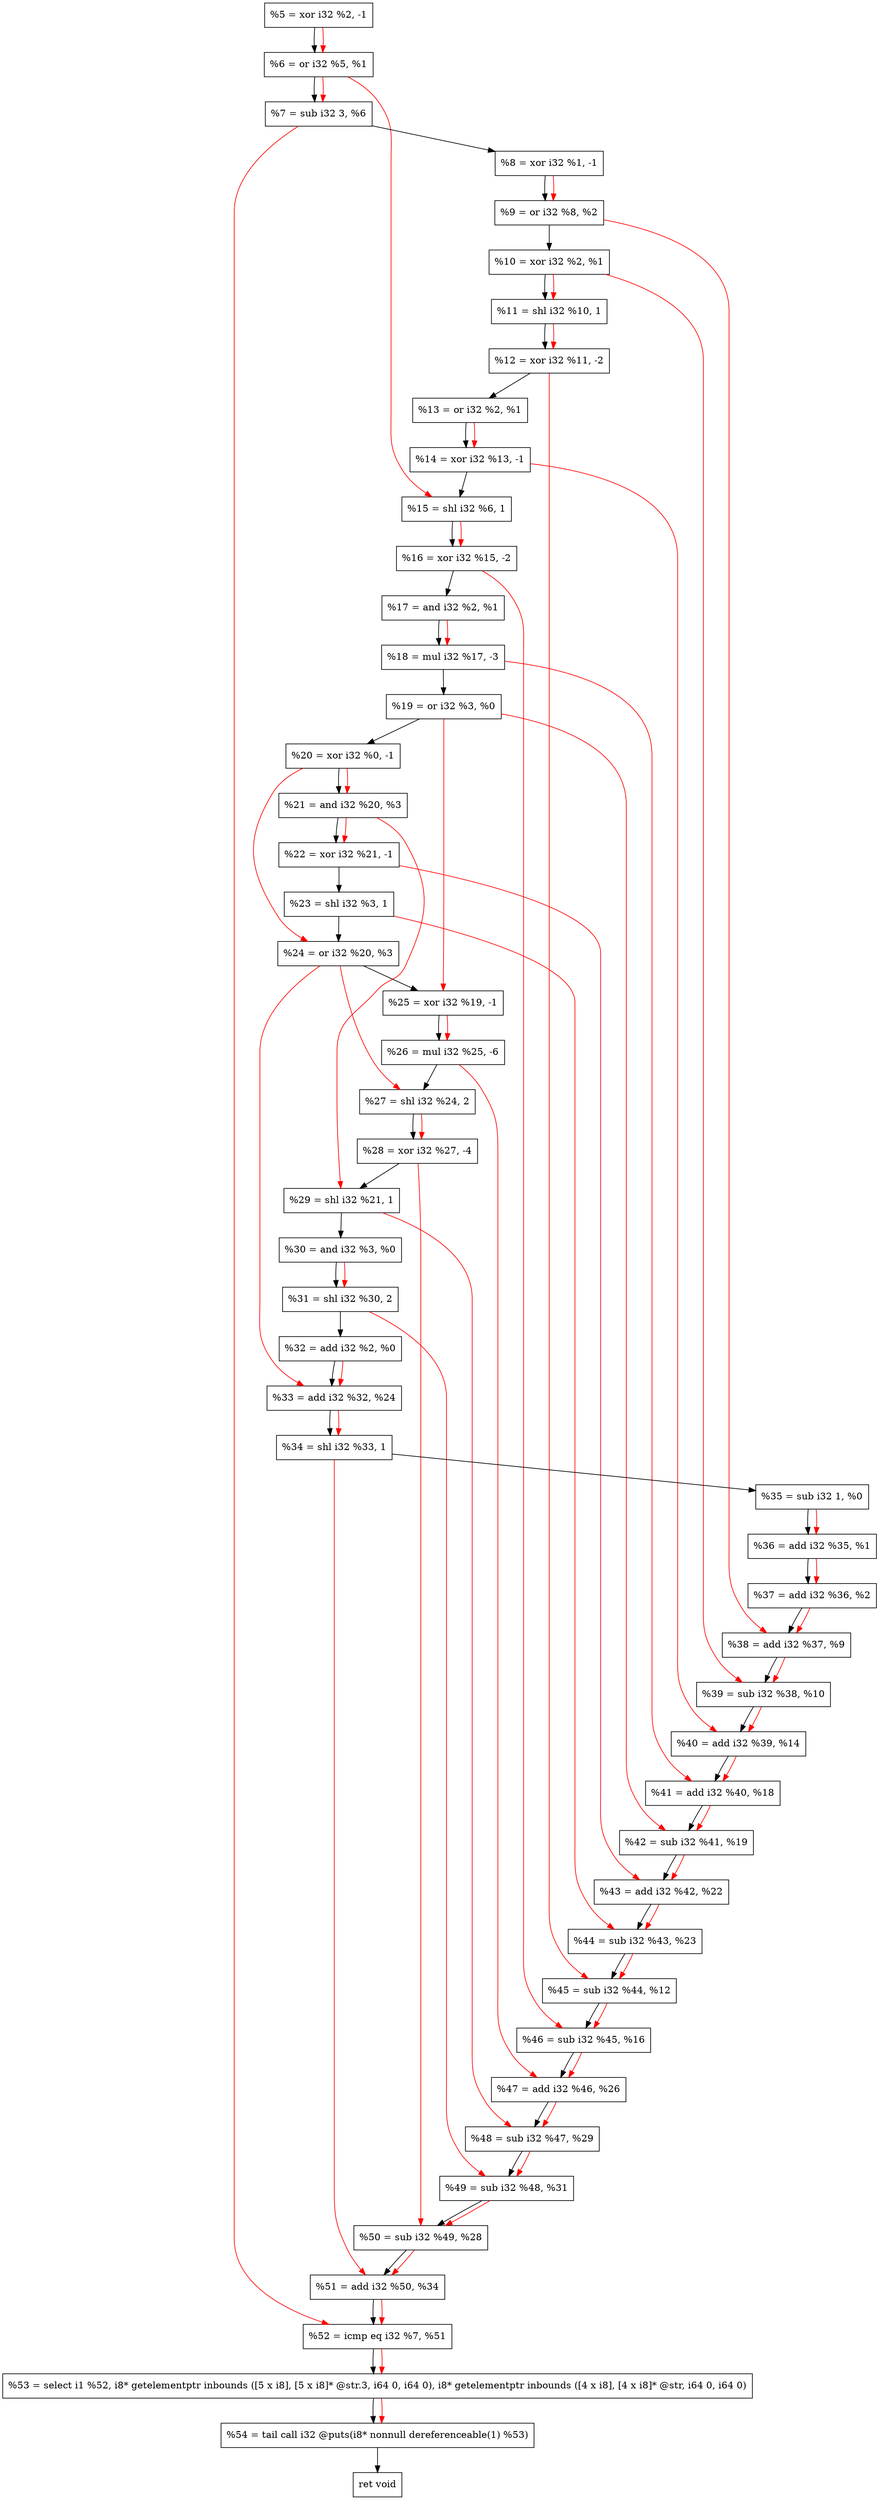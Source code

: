 digraph "DFG for'crackme' function" {
	Node0x5e9d60[shape=record, label="  %5 = xor i32 %2, -1"];
	Node0x5e9dd0[shape=record, label="  %6 = or i32 %5, %1"];
	Node0x5e9e70[shape=record, label="  %7 = sub i32 3, %6"];
	Node0x5e9ee0[shape=record, label="  %8 = xor i32 %1, -1"];
	Node0x5e9f50[shape=record, label="  %9 = or i32 %8, %2"];
	Node0x5e9fc0[shape=record, label="  %10 = xor i32 %2, %1"];
	Node0x5ea060[shape=record, label="  %11 = shl i32 %10, 1"];
	Node0x5ea100[shape=record, label="  %12 = xor i32 %11, -2"];
	Node0x5ea170[shape=record, label="  %13 = or i32 %2, %1"];
	Node0x5ea1e0[shape=record, label="  %14 = xor i32 %13, -1"];
	Node0x5ea250[shape=record, label="  %15 = shl i32 %6, 1"];
	Node0x5ea2c0[shape=record, label="  %16 = xor i32 %15, -2"];
	Node0x5ea330[shape=record, label="  %17 = and i32 %2, %1"];
	Node0x5ea3d0[shape=record, label="  %18 = mul i32 %17, -3"];
	Node0x5ea440[shape=record, label="  %19 = or i32 %3, %0"];
	Node0x5ea4b0[shape=record, label="  %20 = xor i32 %0, -1"];
	Node0x5ea520[shape=record, label="  %21 = and i32 %20, %3"];
	Node0x5ea590[shape=record, label="  %22 = xor i32 %21, -1"];
	Node0x5ea600[shape=record, label="  %23 = shl i32 %3, 1"];
	Node0x5ea670[shape=record, label="  %24 = or i32 %20, %3"];
	Node0x5ea6e0[shape=record, label="  %25 = xor i32 %19, -1"];
	Node0x5ea780[shape=record, label="  %26 = mul i32 %25, -6"];
	Node0x5ea820[shape=record, label="  %27 = shl i32 %24, 2"];
	Node0x5ea8c0[shape=record, label="  %28 = xor i32 %27, -4"];
	Node0x5ea930[shape=record, label="  %29 = shl i32 %21, 1"];
	Node0x5ea9a0[shape=record, label="  %30 = and i32 %3, %0"];
	Node0x5eaa10[shape=record, label="  %31 = shl i32 %30, 2"];
	Node0x5eaa80[shape=record, label="  %32 = add i32 %2, %0"];
	Node0x5ead00[shape=record, label="  %33 = add i32 %32, %24"];
	Node0x5ead70[shape=record, label="  %34 = shl i32 %33, 1"];
	Node0x5eade0[shape=record, label="  %35 = sub i32 1, %0"];
	Node0x5eae50[shape=record, label="  %36 = add i32 %35, %1"];
	Node0x5eaec0[shape=record, label="  %37 = add i32 %36, %2"];
	Node0x5eaf30[shape=record, label="  %38 = add i32 %37, %9"];
	Node0x5eafa0[shape=record, label="  %39 = sub i32 %38, %10"];
	Node0x5eb010[shape=record, label="  %40 = add i32 %39, %14"];
	Node0x5eb080[shape=record, label="  %41 = add i32 %40, %18"];
	Node0x5eb0f0[shape=record, label="  %42 = sub i32 %41, %19"];
	Node0x5eb160[shape=record, label="  %43 = add i32 %42, %22"];
	Node0x5eb1d0[shape=record, label="  %44 = sub i32 %43, %23"];
	Node0x5eb240[shape=record, label="  %45 = sub i32 %44, %12"];
	Node0x5eb2b0[shape=record, label="  %46 = sub i32 %45, %16"];
	Node0x5eb320[shape=record, label="  %47 = add i32 %46, %26"];
	Node0x5eb390[shape=record, label="  %48 = sub i32 %47, %29"];
	Node0x5eb400[shape=record, label="  %49 = sub i32 %48, %31"];
	Node0x5eb470[shape=record, label="  %50 = sub i32 %49, %28"];
	Node0x5eb4e0[shape=record, label="  %51 = add i32 %50, %34"];
	Node0x5eb550[shape=record, label="  %52 = icmp eq i32 %7, %51"];
	Node0x58a268[shape=record, label="  %53 = select i1 %52, i8* getelementptr inbounds ([5 x i8], [5 x i8]* @str.3, i64 0, i64 0), i8* getelementptr inbounds ([4 x i8], [4 x i8]* @str, i64 0, i64 0)"];
	Node0x5eb9f0[shape=record, label="  %54 = tail call i32 @puts(i8* nonnull dereferenceable(1) %53)"];
	Node0x5eba40[shape=record, label="  ret void"];
	Node0x5e9d60 -> Node0x5e9dd0;
	Node0x5e9dd0 -> Node0x5e9e70;
	Node0x5e9e70 -> Node0x5e9ee0;
	Node0x5e9ee0 -> Node0x5e9f50;
	Node0x5e9f50 -> Node0x5e9fc0;
	Node0x5e9fc0 -> Node0x5ea060;
	Node0x5ea060 -> Node0x5ea100;
	Node0x5ea100 -> Node0x5ea170;
	Node0x5ea170 -> Node0x5ea1e0;
	Node0x5ea1e0 -> Node0x5ea250;
	Node0x5ea250 -> Node0x5ea2c0;
	Node0x5ea2c0 -> Node0x5ea330;
	Node0x5ea330 -> Node0x5ea3d0;
	Node0x5ea3d0 -> Node0x5ea440;
	Node0x5ea440 -> Node0x5ea4b0;
	Node0x5ea4b0 -> Node0x5ea520;
	Node0x5ea520 -> Node0x5ea590;
	Node0x5ea590 -> Node0x5ea600;
	Node0x5ea600 -> Node0x5ea670;
	Node0x5ea670 -> Node0x5ea6e0;
	Node0x5ea6e0 -> Node0x5ea780;
	Node0x5ea780 -> Node0x5ea820;
	Node0x5ea820 -> Node0x5ea8c0;
	Node0x5ea8c0 -> Node0x5ea930;
	Node0x5ea930 -> Node0x5ea9a0;
	Node0x5ea9a0 -> Node0x5eaa10;
	Node0x5eaa10 -> Node0x5eaa80;
	Node0x5eaa80 -> Node0x5ead00;
	Node0x5ead00 -> Node0x5ead70;
	Node0x5ead70 -> Node0x5eade0;
	Node0x5eade0 -> Node0x5eae50;
	Node0x5eae50 -> Node0x5eaec0;
	Node0x5eaec0 -> Node0x5eaf30;
	Node0x5eaf30 -> Node0x5eafa0;
	Node0x5eafa0 -> Node0x5eb010;
	Node0x5eb010 -> Node0x5eb080;
	Node0x5eb080 -> Node0x5eb0f0;
	Node0x5eb0f0 -> Node0x5eb160;
	Node0x5eb160 -> Node0x5eb1d0;
	Node0x5eb1d0 -> Node0x5eb240;
	Node0x5eb240 -> Node0x5eb2b0;
	Node0x5eb2b0 -> Node0x5eb320;
	Node0x5eb320 -> Node0x5eb390;
	Node0x5eb390 -> Node0x5eb400;
	Node0x5eb400 -> Node0x5eb470;
	Node0x5eb470 -> Node0x5eb4e0;
	Node0x5eb4e0 -> Node0x5eb550;
	Node0x5eb550 -> Node0x58a268;
	Node0x58a268 -> Node0x5eb9f0;
	Node0x5eb9f0 -> Node0x5eba40;
edge [color=red]
	Node0x5e9d60 -> Node0x5e9dd0;
	Node0x5e9dd0 -> Node0x5e9e70;
	Node0x5e9ee0 -> Node0x5e9f50;
	Node0x5e9fc0 -> Node0x5ea060;
	Node0x5ea060 -> Node0x5ea100;
	Node0x5ea170 -> Node0x5ea1e0;
	Node0x5e9dd0 -> Node0x5ea250;
	Node0x5ea250 -> Node0x5ea2c0;
	Node0x5ea330 -> Node0x5ea3d0;
	Node0x5ea4b0 -> Node0x5ea520;
	Node0x5ea520 -> Node0x5ea590;
	Node0x5ea4b0 -> Node0x5ea670;
	Node0x5ea440 -> Node0x5ea6e0;
	Node0x5ea6e0 -> Node0x5ea780;
	Node0x5ea670 -> Node0x5ea820;
	Node0x5ea820 -> Node0x5ea8c0;
	Node0x5ea520 -> Node0x5ea930;
	Node0x5ea9a0 -> Node0x5eaa10;
	Node0x5eaa80 -> Node0x5ead00;
	Node0x5ea670 -> Node0x5ead00;
	Node0x5ead00 -> Node0x5ead70;
	Node0x5eade0 -> Node0x5eae50;
	Node0x5eae50 -> Node0x5eaec0;
	Node0x5eaec0 -> Node0x5eaf30;
	Node0x5e9f50 -> Node0x5eaf30;
	Node0x5eaf30 -> Node0x5eafa0;
	Node0x5e9fc0 -> Node0x5eafa0;
	Node0x5eafa0 -> Node0x5eb010;
	Node0x5ea1e0 -> Node0x5eb010;
	Node0x5eb010 -> Node0x5eb080;
	Node0x5ea3d0 -> Node0x5eb080;
	Node0x5eb080 -> Node0x5eb0f0;
	Node0x5ea440 -> Node0x5eb0f0;
	Node0x5eb0f0 -> Node0x5eb160;
	Node0x5ea590 -> Node0x5eb160;
	Node0x5eb160 -> Node0x5eb1d0;
	Node0x5ea600 -> Node0x5eb1d0;
	Node0x5eb1d0 -> Node0x5eb240;
	Node0x5ea100 -> Node0x5eb240;
	Node0x5eb240 -> Node0x5eb2b0;
	Node0x5ea2c0 -> Node0x5eb2b0;
	Node0x5eb2b0 -> Node0x5eb320;
	Node0x5ea780 -> Node0x5eb320;
	Node0x5eb320 -> Node0x5eb390;
	Node0x5ea930 -> Node0x5eb390;
	Node0x5eb390 -> Node0x5eb400;
	Node0x5eaa10 -> Node0x5eb400;
	Node0x5eb400 -> Node0x5eb470;
	Node0x5ea8c0 -> Node0x5eb470;
	Node0x5eb470 -> Node0x5eb4e0;
	Node0x5ead70 -> Node0x5eb4e0;
	Node0x5e9e70 -> Node0x5eb550;
	Node0x5eb4e0 -> Node0x5eb550;
	Node0x5eb550 -> Node0x58a268;
	Node0x58a268 -> Node0x5eb9f0;
}

